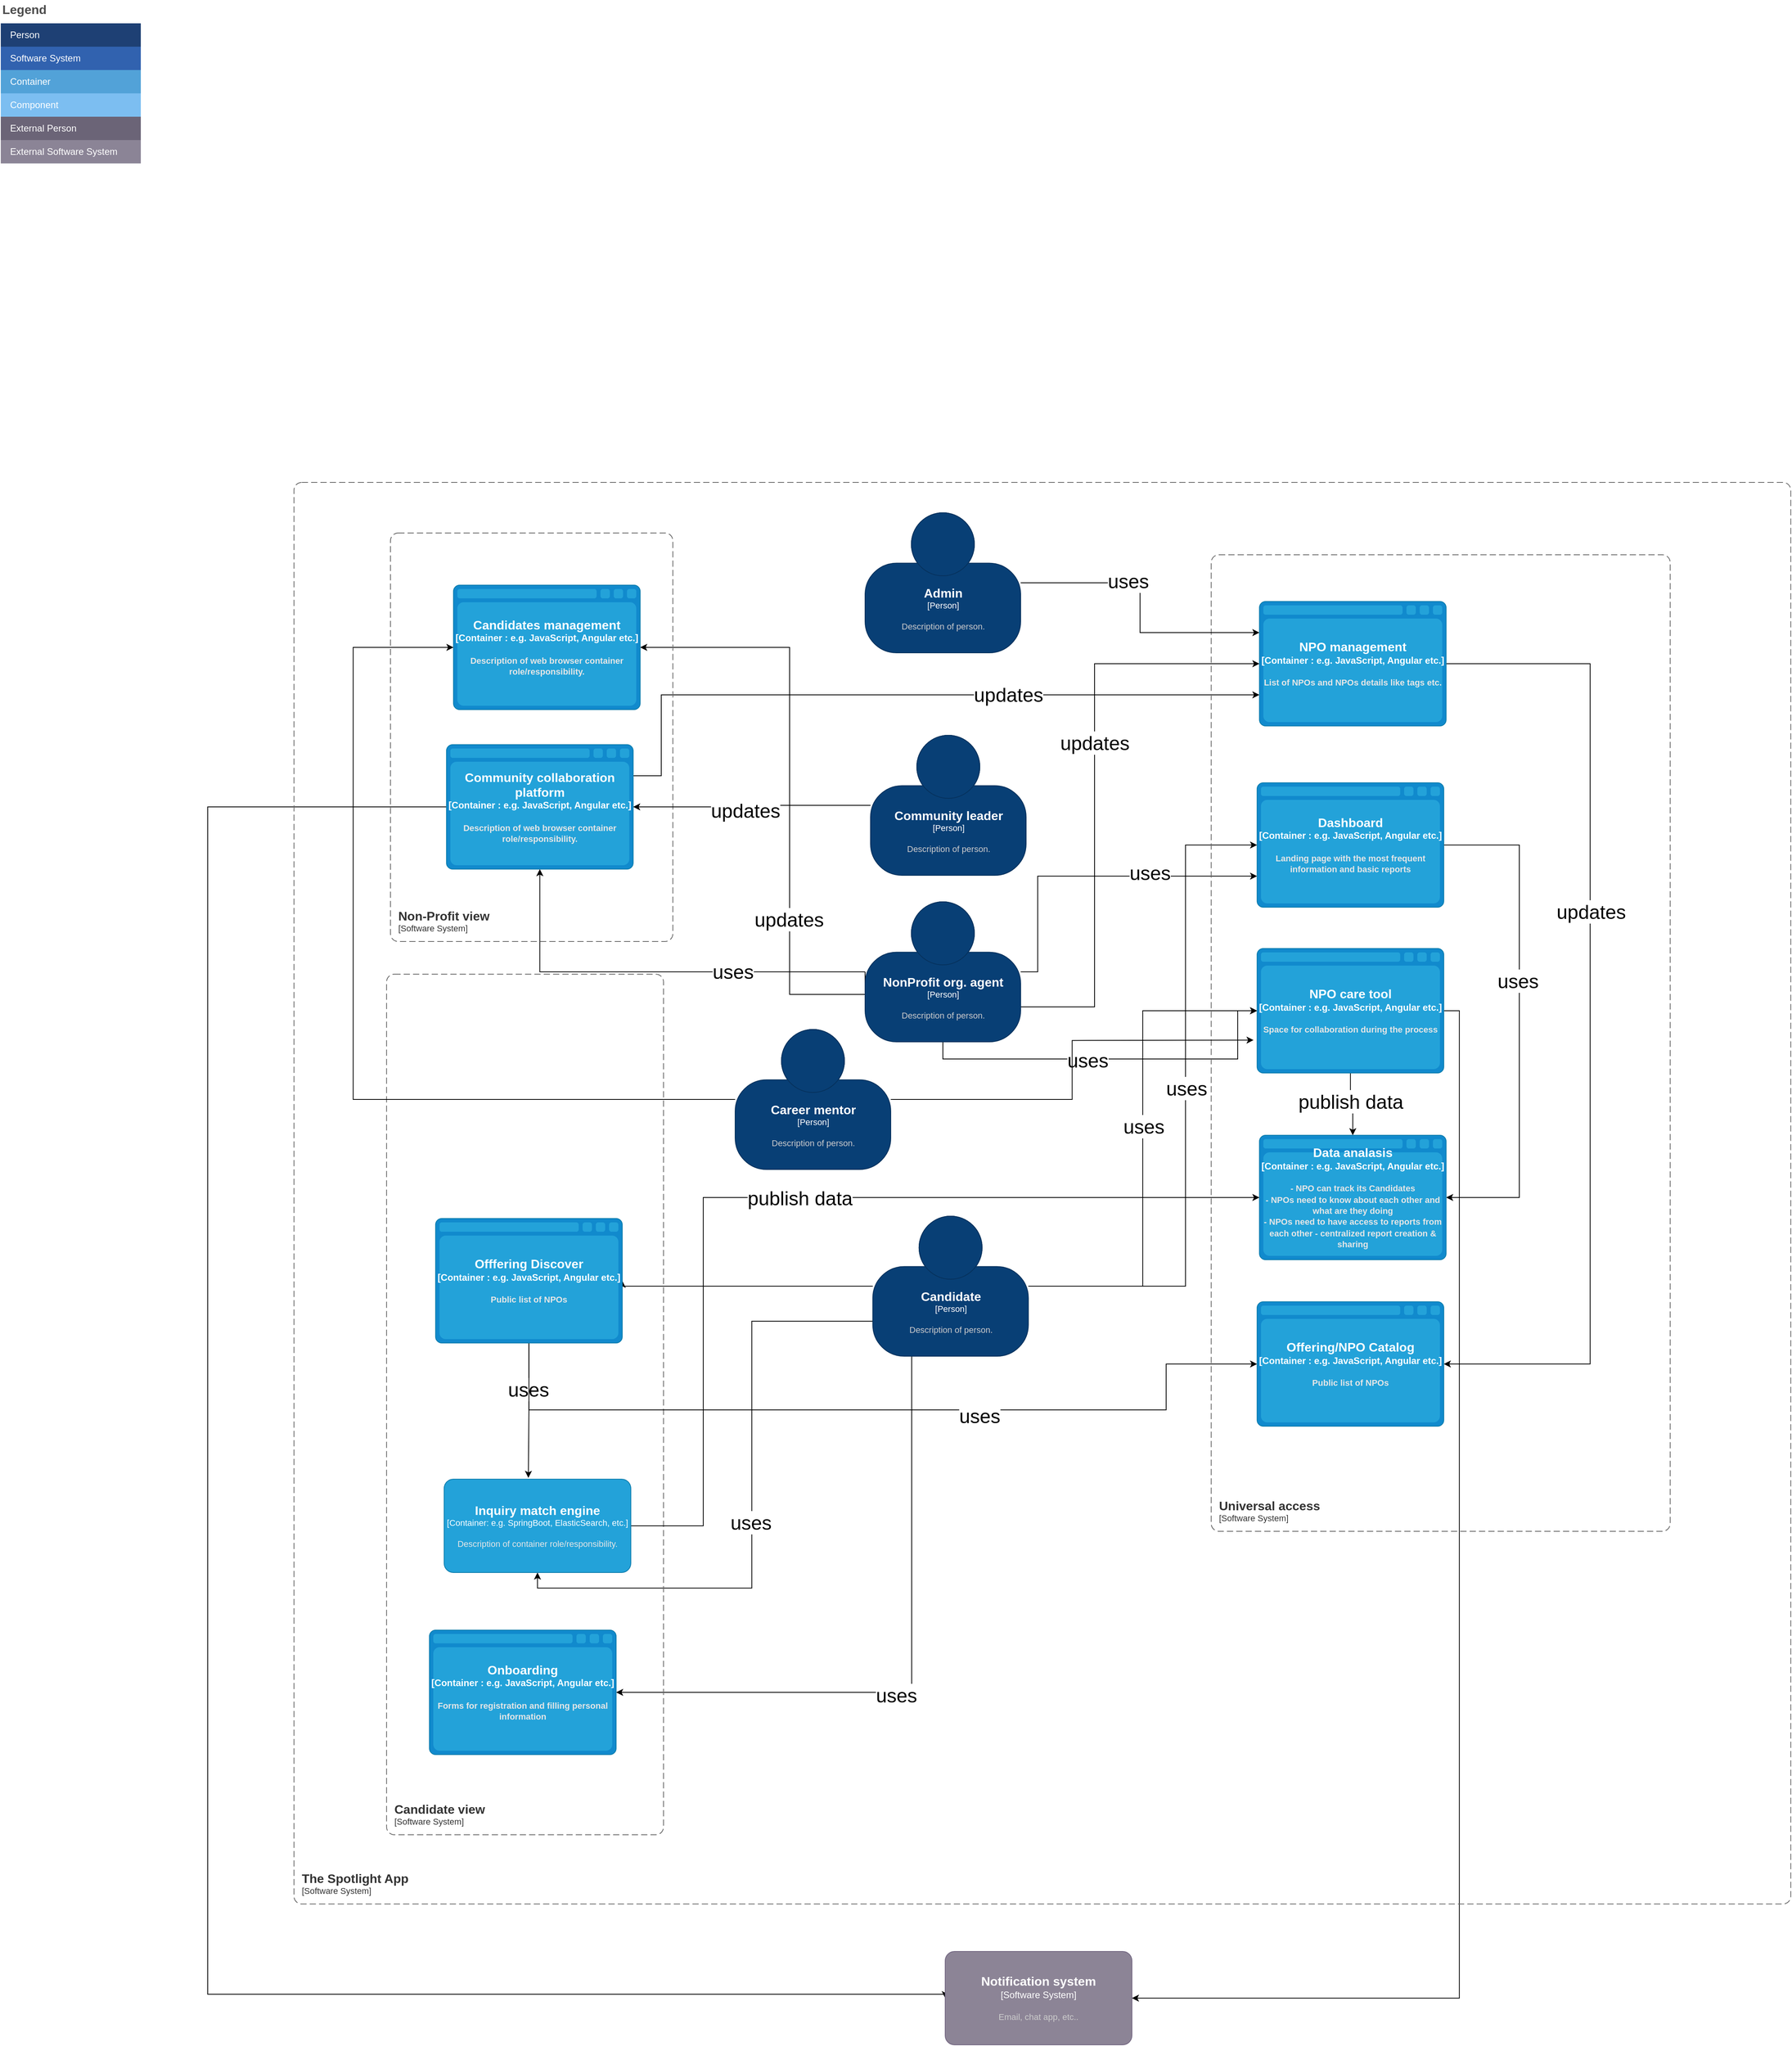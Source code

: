 <mxfile version="18.1.3" type="device"><diagram id="Wtnf4_7QaDm0o9oKbFZU" name="Page-1"><mxGraphModel dx="2498" dy="1860" grid="0" gridSize="10" guides="1" tooltips="1" connect="1" arrows="1" fold="1" page="1" pageScale="1" pageWidth="3300" pageHeight="4681" math="0" shadow="0"><root><mxCell id="0"/><mxCell id="1" parent="0"/><mxCell id="u9rtffdlJOGMwK4rgOn8-2" value="Legend" style="align=left;fontSize=16;fontStyle=1;strokeColor=none;fillColor=none;fontColor=#4D4D4D;spacingTop=-8;resizable=0;" vertex="1" parent="1"><mxGeometry x="96" y="121" width="180" height="30" as="geometry"/></mxCell><mxCell id="u9rtffdlJOGMwK4rgOn8-3" value="" style="shape=table;html=1;whiteSpace=wrap;startSize=0;container=1;collapsible=0;childLayout=tableLayout;fillColor=none;align=left;spacingLeft=10;strokeColor=none;rounded=1;arcSize=11;fontColor=#FFFFFF;resizable=0;points=[[0.25,0,0],[0.5,0,0],[0.75,0,0],[1,0.25,0],[1,0.5,0],[1,0.75,0],[0.75,1,0],[0.5,1,0],[0.25,1,0],[0,0.75,0],[0,0.5,0],[0,0.25,0]];" vertex="1" parent="1"><mxGeometry x="96" y="151" width="180" height="180" as="geometry"/></mxCell><mxCell id="u9rtffdlJOGMwK4rgOn8-4" value="Person" style="shape=partialRectangle;html=1;whiteSpace=wrap;connectable=0;fillColor=#1E4074;top=0;left=0;bottom=0;right=0;overflow=hidden;pointerEvents=1;align=left;spacingLeft=10;strokeColor=none;fontColor=#FFFFFF;" vertex="1" parent="u9rtffdlJOGMwK4rgOn8-3"><mxGeometry width="180" height="30" as="geometry"/></mxCell><mxCell id="u9rtffdlJOGMwK4rgOn8-5" value="Software System" style="shape=partialRectangle;html=1;whiteSpace=wrap;connectable=0;fillColor=#3162AF;top=0;left=0;bottom=0;right=0;overflow=hidden;pointerEvents=1;align=left;spacingLeft=10;fontColor=#FFFFFF;" vertex="1" parent="u9rtffdlJOGMwK4rgOn8-3"><mxGeometry y="30" width="180" height="30" as="geometry"/></mxCell><mxCell id="u9rtffdlJOGMwK4rgOn8-6" value="Container" style="shape=partialRectangle;html=1;whiteSpace=wrap;connectable=0;fillColor=#52A2D8;top=0;left=0;bottom=0;right=0;overflow=hidden;pointerEvents=1;align=left;spacingLeft=10;fontColor=#FFFFFF;" vertex="1" parent="u9rtffdlJOGMwK4rgOn8-3"><mxGeometry y="60" width="180" height="30" as="geometry"/></mxCell><mxCell id="u9rtffdlJOGMwK4rgOn8-7" value="Component" style="shape=partialRectangle;html=1;whiteSpace=wrap;connectable=0;fillColor=#7CBEF1;top=0;left=0;bottom=0;right=0;overflow=hidden;pointerEvents=1;align=left;spacingLeft=10;fontColor=#FFFFFF;" vertex="1" parent="u9rtffdlJOGMwK4rgOn8-3"><mxGeometry y="90" width="180" height="30" as="geometry"/></mxCell><mxCell id="u9rtffdlJOGMwK4rgOn8-8" value="External Person" style="shape=partialRectangle;html=1;whiteSpace=wrap;connectable=0;fillColor=#6B6477;top=0;left=0;bottom=0;right=0;overflow=hidden;pointerEvents=1;align=left;spacingLeft=10;fontColor=#FFFFFF;" vertex="1" parent="u9rtffdlJOGMwK4rgOn8-3"><mxGeometry y="120" width="180" height="30" as="geometry"/></mxCell><mxCell id="u9rtffdlJOGMwK4rgOn8-9" value="External Software System" style="shape=partialRectangle;html=1;whiteSpace=wrap;connectable=0;fillColor=#8B8496;top=0;left=0;bottom=0;right=0;overflow=hidden;pointerEvents=1;align=left;spacingLeft=10;fontColor=#FFFFFF;" vertex="1" parent="u9rtffdlJOGMwK4rgOn8-3"><mxGeometry y="150" width="180" height="30" as="geometry"/></mxCell><mxCell id="u9rtffdlJOGMwK4rgOn8-33" style="edgeStyle=orthogonalEdgeStyle;rounded=0;orthogonalLoop=1;jettySize=auto;html=1;exitX=0;exitY=0.5;exitDx=0;exitDy=0;exitPerimeter=0;entryX=0.5;entryY=1;entryDx=0;entryDy=0;entryPerimeter=0;" edge="1" parent="1" source="u9rtffdlJOGMwK4rgOn8-11" target="u9rtffdlJOGMwK4rgOn8-18"><mxGeometry relative="1" as="geometry"/></mxCell><mxCell id="u9rtffdlJOGMwK4rgOn8-69" value="uses" style="edgeLabel;html=1;align=center;verticalAlign=middle;resizable=0;points=[];fontSize=25;" vertex="1" connectable="0" parent="u9rtffdlJOGMwK4rgOn8-33"><mxGeometry x="-0.381" y="-1" relative="1" as="geometry"><mxPoint as="offset"/></mxGeometry></mxCell><mxCell id="u9rtffdlJOGMwK4rgOn8-34" style="edgeStyle=orthogonalEdgeStyle;rounded=0;orthogonalLoop=1;jettySize=auto;html=1;exitX=0;exitY=0.5;exitDx=0;exitDy=0;exitPerimeter=0;entryX=1;entryY=0.5;entryDx=0;entryDy=0;entryPerimeter=0;" edge="1" parent="1" source="u9rtffdlJOGMwK4rgOn8-11" target="u9rtffdlJOGMwK4rgOn8-16"><mxGeometry relative="1" as="geometry"><Array as="points"><mxPoint x="1110" y="1399"/><mxPoint x="1110" y="953"/></Array></mxGeometry></mxCell><mxCell id="u9rtffdlJOGMwK4rgOn8-68" value="updates" style="edgeLabel;html=1;align=center;verticalAlign=middle;resizable=0;points=[];fontSize=25;" vertex="1" connectable="0" parent="u9rtffdlJOGMwK4rgOn8-34"><mxGeometry x="-0.414" y="1" relative="1" as="geometry"><mxPoint y="1" as="offset"/></mxGeometry></mxCell><mxCell id="u9rtffdlJOGMwK4rgOn8-42" style="edgeStyle=orthogonalEdgeStyle;rounded=0;orthogonalLoop=1;jettySize=auto;html=1;exitX=1;exitY=0.5;exitDx=0;exitDy=0;exitPerimeter=0;entryX=0;entryY=0.75;entryDx=0;entryDy=0;entryPerimeter=0;" edge="1" parent="1" source="u9rtffdlJOGMwK4rgOn8-11" target="u9rtffdlJOGMwK4rgOn8-15"><mxGeometry relative="1" as="geometry"><Array as="points"><mxPoint x="1428.91" y="1247"/></Array></mxGeometry></mxCell><mxCell id="u9rtffdlJOGMwK4rgOn8-67" value="uses" style="edgeLabel;html=1;align=center;verticalAlign=middle;resizable=0;points=[];fontSize=25;" vertex="1" connectable="0" parent="u9rtffdlJOGMwK4rgOn8-42"><mxGeometry x="0.356" y="5" relative="1" as="geometry"><mxPoint x="-1" as="offset"/></mxGeometry></mxCell><mxCell id="u9rtffdlJOGMwK4rgOn8-74" style="edgeStyle=orthogonalEdgeStyle;rounded=0;orthogonalLoop=1;jettySize=auto;html=1;exitX=1;exitY=0.75;exitDx=0;exitDy=0;exitPerimeter=0;entryX=0;entryY=0.5;entryDx=0;entryDy=0;entryPerimeter=0;fontSize=25;" edge="1" parent="1" source="u9rtffdlJOGMwK4rgOn8-11" target="u9rtffdlJOGMwK4rgOn8-44"><mxGeometry relative="1" as="geometry"><Array as="points"><mxPoint x="1502" y="1415"/><mxPoint x="1502" y="974"/></Array></mxGeometry></mxCell><mxCell id="u9rtffdlJOGMwK4rgOn8-75" value="updates" style="edgeLabel;html=1;align=center;verticalAlign=middle;resizable=0;points=[];fontSize=25;" vertex="1" connectable="0" parent="u9rtffdlJOGMwK4rgOn8-74"><mxGeometry x="0.164" relative="1" as="geometry"><mxPoint as="offset"/></mxGeometry></mxCell><mxCell id="u9rtffdlJOGMwK4rgOn8-81" style="edgeStyle=orthogonalEdgeStyle;rounded=0;orthogonalLoop=1;jettySize=auto;html=1;entryX=0;entryY=0.5;entryDx=0;entryDy=0;entryPerimeter=0;fontSize=25;" edge="1" parent="1" source="u9rtffdlJOGMwK4rgOn8-11" target="u9rtffdlJOGMwK4rgOn8-28"><mxGeometry relative="1" as="geometry"><Array as="points"><mxPoint x="1307" y="1482"/><mxPoint x="1686" y="1482"/><mxPoint x="1686" y="1420"/></Array></mxGeometry></mxCell><mxCell id="u9rtffdlJOGMwK4rgOn8-82" value="uses" style="edgeLabel;html=1;align=center;verticalAlign=middle;resizable=0;points=[];fontSize=25;" vertex="1" connectable="0" parent="u9rtffdlJOGMwK4rgOn8-81"><mxGeometry x="-0.15" y="-1" relative="1" as="geometry"><mxPoint as="offset"/></mxGeometry></mxCell><object placeholders="1" c4Name="NonProfit org. agent" c4Type="Person" c4Description="Description of person." label="&lt;font style=&quot;font-size: 16px&quot;&gt;&lt;b&gt;%c4Name%&lt;/b&gt;&lt;/font&gt;&lt;div&gt;[%c4Type%]&lt;/div&gt;&lt;br&gt;&lt;div&gt;&lt;font style=&quot;font-size: 11px&quot;&gt;&lt;font color=&quot;#cccccc&quot;&gt;%c4Description%&lt;/font&gt;&lt;/div&gt;" id="u9rtffdlJOGMwK4rgOn8-11"><mxCell style="html=1;fontSize=11;dashed=0;whitespace=wrap;fillColor=#083F75;strokeColor=#06315C;fontColor=#ffffff;shape=mxgraph.c4.person2;align=center;metaEdit=1;points=[[0.5,0,0],[1,0.5,0],[1,0.75,0],[0.75,1,0],[0.5,1,0],[0.25,1,0],[0,0.75,0],[0,0.5,0]];resizable=0;" vertex="1" parent="1"><mxGeometry x="1207" y="1280" width="200" height="180" as="geometry"/></mxCell></object><mxCell id="u9rtffdlJOGMwK4rgOn8-79" style="edgeStyle=orthogonalEdgeStyle;rounded=0;orthogonalLoop=1;jettySize=auto;html=1;exitX=1;exitY=0.5;exitDx=0;exitDy=0;exitPerimeter=0;entryX=1;entryY=0.5;entryDx=0;entryDy=0;entryPerimeter=0;fontSize=25;" edge="1" parent="1" source="u9rtffdlJOGMwK4rgOn8-15" target="u9rtffdlJOGMwK4rgOn8-17"><mxGeometry relative="1" as="geometry"><Array as="points"><mxPoint x="2048" y="1207"/><mxPoint x="2048" y="1660"/></Array></mxGeometry></mxCell><mxCell id="u9rtffdlJOGMwK4rgOn8-80" value="uses" style="edgeLabel;html=1;align=center;verticalAlign=middle;resizable=0;points=[];fontSize=25;" vertex="1" connectable="0" parent="u9rtffdlJOGMwK4rgOn8-79"><mxGeometry x="-0.159" y="-2" relative="1" as="geometry"><mxPoint as="offset"/></mxGeometry></mxCell><object placeholders="1" c4Type="Dashboard" c4Container="Container " c4Technology="e.g. JavaScript, Angular etc." c4Description="Landing page with the most frequent information and basic reports" label="&lt;font style=&quot;font-size: 16px&quot;&gt;&lt;b&gt;%c4Type%&lt;/font&gt;&lt;div&gt;[%c4Container%:&amp;nbsp;%c4Technology%]&lt;/div&gt;&lt;br&gt;&lt;div&gt;&lt;font style=&quot;font-size: 11px&quot;&gt;&lt;font color=&quot;#E6E6E6&quot;&gt;%c4Description%&lt;/font&gt;&lt;/div&gt;" id="u9rtffdlJOGMwK4rgOn8-15"><mxCell style="shape=mxgraph.c4.webBrowserContainer;whiteSpace=wrap;html=1;boundedLbl=1;rounded=0;labelBackgroundColor=none;fillColor=#118ACD;fontSize=12;fontColor=#ffffff;align=center;strokeColor=#0E7DAD;metaEdit=1;points=[[0.5,0,0],[1,0.25,0],[1,0.5,0],[1,0.75,0],[0.5,1,0],[0,0.75,0],[0,0.5,0],[0,0.25,0]];resizable=0;" vertex="1" parent="1"><mxGeometry x="1710.91" y="1127" width="240" height="160" as="geometry"/></mxCell></object><object placeholders="1" c4Type="Candidates management" c4Container="Container " c4Technology="e.g. JavaScript, Angular etc." c4Description="Description of web browser container role/responsibility." label="&lt;font style=&quot;font-size: 16px&quot;&gt;&lt;b&gt;%c4Type%&lt;/font&gt;&lt;div&gt;[%c4Container%:&amp;nbsp;%c4Technology%]&lt;/div&gt;&lt;br&gt;&lt;div&gt;&lt;font style=&quot;font-size: 11px&quot;&gt;&lt;font color=&quot;#E6E6E6&quot;&gt;%c4Description%&lt;/font&gt;&lt;/div&gt;" id="u9rtffdlJOGMwK4rgOn8-16"><mxCell style="shape=mxgraph.c4.webBrowserContainer;whiteSpace=wrap;html=1;boundedLbl=1;rounded=0;labelBackgroundColor=none;fillColor=#118ACD;fontSize=12;fontColor=#ffffff;align=center;strokeColor=#0E7DAD;metaEdit=1;points=[[0.5,0,0],[1,0.25,0],[1,0.5,0],[1,0.75,0],[0.5,1,0],[0,0.75,0],[0,0.5,0],[0,0.25,0]];resizable=0;" vertex="1" parent="1"><mxGeometry x="677.91" y="873" width="240" height="160" as="geometry"/></mxCell></object><object placeholders="1" c4Type="Data analasis" c4Container="Container " c4Technology="e.g. JavaScript, Angular etc." c4Description="- NPO can track its Candidates&#10;- NPOs need to know about each other and what are they doing&#10;- NPOs need to have access to reports from each other - centralized report creation &amp; sharing" label="&lt;font style=&quot;font-size: 16px&quot;&gt;&lt;b&gt;%c4Type%&lt;/font&gt;&lt;div&gt;[%c4Container%:&amp;nbsp;%c4Technology%]&lt;/div&gt;&lt;br&gt;&lt;div&gt;&lt;font style=&quot;font-size: 11px&quot;&gt;&lt;font color=&quot;#E6E6E6&quot;&gt;%c4Description%&lt;/font&gt;&lt;/div&gt;" id="u9rtffdlJOGMwK4rgOn8-17"><mxCell style="shape=mxgraph.c4.webBrowserContainer;whiteSpace=wrap;html=1;boundedLbl=1;rounded=0;labelBackgroundColor=none;fillColor=#118ACD;fontSize=12;fontColor=#ffffff;align=center;strokeColor=#0E7DAD;metaEdit=1;points=[[0.5,0,0],[1,0.25,0],[1,0.5,0],[1,0.75,0],[0.5,1,0],[0,0.75,0],[0,0.5,0],[0,0.25,0]];resizable=0;" vertex="1" parent="1"><mxGeometry x="1713.91" y="1580" width="240" height="160" as="geometry"/></mxCell></object><mxCell id="u9rtffdlJOGMwK4rgOn8-49" style="edgeStyle=orthogonalEdgeStyle;rounded=0;orthogonalLoop=1;jettySize=auto;html=1;exitX=0;exitY=0.5;exitDx=0;exitDy=0;exitPerimeter=0;entryX=0;entryY=0.5;entryDx=0;entryDy=0;entryPerimeter=0;" edge="1" parent="1" source="u9rtffdlJOGMwK4rgOn8-18" target="u9rtffdlJOGMwK4rgOn8-25"><mxGeometry relative="1" as="geometry"><Array as="points"><mxPoint x="362" y="1158"/><mxPoint x="362" y="2684"/><mxPoint x="1310" y="2684"/></Array></mxGeometry></mxCell><mxCell id="u9rtffdlJOGMwK4rgOn8-55" style="edgeStyle=orthogonalEdgeStyle;rounded=0;orthogonalLoop=1;jettySize=auto;html=1;exitX=1;exitY=0.25;exitDx=0;exitDy=0;exitPerimeter=0;entryX=0;entryY=0.75;entryDx=0;entryDy=0;entryPerimeter=0;" edge="1" parent="1" source="u9rtffdlJOGMwK4rgOn8-18" target="u9rtffdlJOGMwK4rgOn8-44"><mxGeometry relative="1" as="geometry"><Array as="points"><mxPoint x="945" y="1118"/><mxPoint x="945" y="1014"/></Array></mxGeometry></mxCell><mxCell id="u9rtffdlJOGMwK4rgOn8-63" value="updates" style="edgeLabel;html=1;align=center;verticalAlign=middle;resizable=0;points=[];fontSize=25;" vertex="1" connectable="0" parent="u9rtffdlJOGMwK4rgOn8-55"><mxGeometry x="0.564" y="7" relative="1" as="geometry"><mxPoint x="-125" y="6" as="offset"/></mxGeometry></mxCell><object placeholders="1" c4Type="Community collaboration platform" c4Container="Container " c4Technology="e.g. JavaScript, Angular etc." c4Description="Description of web browser container role/responsibility." label="&lt;font style=&quot;font-size: 16px&quot;&gt;&lt;b&gt;%c4Type%&lt;/font&gt;&lt;div&gt;[%c4Container%:&amp;nbsp;%c4Technology%]&lt;/div&gt;&lt;br&gt;&lt;div&gt;&lt;font style=&quot;font-size: 11px&quot;&gt;&lt;font color=&quot;#E6E6E6&quot;&gt;%c4Description%&lt;/font&gt;&lt;/div&gt;" id="u9rtffdlJOGMwK4rgOn8-18"><mxCell style="shape=mxgraph.c4.webBrowserContainer;whiteSpace=wrap;html=1;boundedLbl=1;rounded=0;labelBackgroundColor=none;fillColor=#118ACD;fontSize=12;fontColor=#ffffff;align=center;strokeColor=#0E7DAD;metaEdit=1;points=[[0.5,0,0],[1,0.25,0],[1,0.5,0],[1,0.75,0],[0.5,1,0],[0,0.75,0],[0,0.5,0],[0,0.25,0]];resizable=0;" vertex="1" parent="1"><mxGeometry x="668.91" y="1078" width="240" height="160" as="geometry"/></mxCell></object><mxCell id="u9rtffdlJOGMwK4rgOn8-38" style="edgeStyle=orthogonalEdgeStyle;rounded=0;orthogonalLoop=1;jettySize=auto;html=1;exitX=0;exitY=0.5;exitDx=0;exitDy=0;exitPerimeter=0;entryX=1;entryY=0.5;entryDx=0;entryDy=0;entryPerimeter=0;" edge="1" parent="1" source="u9rtffdlJOGMwK4rgOn8-19" target="u9rtffdlJOGMwK4rgOn8-26"><mxGeometry relative="1" as="geometry"><Array as="points"><mxPoint x="895" y="1774"/></Array></mxGeometry></mxCell><mxCell id="u9rtffdlJOGMwK4rgOn8-40" style="edgeStyle=orthogonalEdgeStyle;rounded=0;orthogonalLoop=1;jettySize=auto;html=1;exitX=0;exitY=0.75;exitDx=0;exitDy=0;exitPerimeter=0;entryX=0.5;entryY=1;entryDx=0;entryDy=0;entryPerimeter=0;" edge="1" parent="1" source="u9rtffdlJOGMwK4rgOn8-19" target="u9rtffdlJOGMwK4rgOn8-27"><mxGeometry relative="1" as="geometry"/></mxCell><mxCell id="u9rtffdlJOGMwK4rgOn8-61" value="uses" style="edgeLabel;html=1;align=center;verticalAlign=middle;resizable=0;points=[];fontSize=25;" vertex="1" connectable="0" parent="u9rtffdlJOGMwK4rgOn8-40"><mxGeometry x="0.041" y="-2" relative="1" as="geometry"><mxPoint as="offset"/></mxGeometry></mxCell><mxCell id="u9rtffdlJOGMwK4rgOn8-41" style="edgeStyle=orthogonalEdgeStyle;rounded=0;orthogonalLoop=1;jettySize=auto;html=1;exitX=1;exitY=0.5;exitDx=0;exitDy=0;exitPerimeter=0;entryX=0;entryY=0.5;entryDx=0;entryDy=0;entryPerimeter=0;" edge="1" parent="1" source="u9rtffdlJOGMwK4rgOn8-19" target="u9rtffdlJOGMwK4rgOn8-15"><mxGeometry relative="1" as="geometry"><Array as="points"><mxPoint x="1618.91" y="1774"/><mxPoint x="1618.91" y="1207"/></Array></mxGeometry></mxCell><mxCell id="u9rtffdlJOGMwK4rgOn8-66" value="uses" style="edgeLabel;html=1;align=center;verticalAlign=middle;resizable=0;points=[];fontSize=25;" vertex="1" connectable="0" parent="u9rtffdlJOGMwK4rgOn8-41"><mxGeometry x="0.063" y="-1" relative="1" as="geometry"><mxPoint as="offset"/></mxGeometry></mxCell><mxCell id="u9rtffdlJOGMwK4rgOn8-52" style="edgeStyle=orthogonalEdgeStyle;rounded=0;orthogonalLoop=1;jettySize=auto;html=1;exitX=0.25;exitY=1;exitDx=0;exitDy=0;exitPerimeter=0;entryX=1;entryY=0.5;entryDx=0;entryDy=0;entryPerimeter=0;" edge="1" parent="1" source="u9rtffdlJOGMwK4rgOn8-19" target="u9rtffdlJOGMwK4rgOn8-51"><mxGeometry relative="1" as="geometry"/></mxCell><mxCell id="u9rtffdlJOGMwK4rgOn8-60" value="uses" style="edgeLabel;html=1;align=center;verticalAlign=middle;resizable=0;points=[];fontSize=25;" vertex="1" connectable="0" parent="u9rtffdlJOGMwK4rgOn8-52"><mxGeometry x="0.116" y="3" relative="1" as="geometry"><mxPoint x="1" as="offset"/></mxGeometry></mxCell><mxCell id="u9rtffdlJOGMwK4rgOn8-88" style="edgeStyle=orthogonalEdgeStyle;rounded=0;orthogonalLoop=1;jettySize=auto;html=1;entryX=0;entryY=0.5;entryDx=0;entryDy=0;entryPerimeter=0;fontSize=25;" edge="1" parent="1" source="u9rtffdlJOGMwK4rgOn8-19" target="u9rtffdlJOGMwK4rgOn8-28"><mxGeometry relative="1" as="geometry"/></mxCell><mxCell id="u9rtffdlJOGMwK4rgOn8-89" value="uses" style="edgeLabel;html=1;align=center;verticalAlign=middle;resizable=0;points=[];fontSize=25;" vertex="1" connectable="0" parent="u9rtffdlJOGMwK4rgOn8-88"><mxGeometry x="0.188" y="-1" relative="1" as="geometry"><mxPoint y="32" as="offset"/></mxGeometry></mxCell><object placeholders="1" c4Name="Candidate" c4Type="Person" c4Description="Description of person." label="&lt;font style=&quot;font-size: 16px&quot;&gt;&lt;b&gt;%c4Name%&lt;/b&gt;&lt;/font&gt;&lt;div&gt;[%c4Type%]&lt;/div&gt;&lt;br&gt;&lt;div&gt;&lt;font style=&quot;font-size: 11px&quot;&gt;&lt;font color=&quot;#cccccc&quot;&gt;%c4Description%&lt;/font&gt;&lt;/div&gt;" id="u9rtffdlJOGMwK4rgOn8-19"><mxCell style="html=1;fontSize=11;dashed=0;whitespace=wrap;fillColor=#083F75;strokeColor=#06315C;fontColor=#ffffff;shape=mxgraph.c4.person2;align=center;metaEdit=1;points=[[0.5,0,0],[1,0.5,0],[1,0.75,0],[0.75,1,0],[0.5,1,0],[0.25,1,0],[0,0.75,0],[0,0.5,0]];resizable=0;" vertex="1" parent="1"><mxGeometry x="1216.91" y="1684" width="200" height="180" as="geometry"/></mxCell></object><object placeholders="1" c4Name="Non-Profit view" c4Type="SystemScopeBoundary" c4Application="Software System" label="&lt;font style=&quot;font-size: 16px&quot;&gt;&lt;b&gt;&lt;div style=&quot;text-align: left&quot;&gt;%c4Name%&lt;/div&gt;&lt;/b&gt;&lt;/font&gt;&lt;div style=&quot;text-align: left&quot;&gt;[%c4Application%]&lt;/div&gt;" id="u9rtffdlJOGMwK4rgOn8-20"><mxCell style="rounded=1;fontSize=11;whiteSpace=wrap;html=1;dashed=1;arcSize=20;fillColor=none;strokeColor=#666666;fontColor=#333333;labelBackgroundColor=none;align=left;verticalAlign=bottom;labelBorderColor=none;spacingTop=0;spacing=10;dashPattern=8 4;metaEdit=1;rotatable=0;perimeter=rectanglePerimeter;noLabel=0;labelPadding=0;allowArrows=0;connectable=0;expand=0;recursiveResize=0;editable=1;pointerEvents=0;absoluteArcSize=1;points=[[0.25,0,0],[0.5,0,0],[0.75,0,0],[1,0.25,0],[1,0.5,0],[1,0.75,0],[0.75,1,0],[0.5,1,0],[0.25,1,0],[0,0.75,0],[0,0.5,0],[0,0.25,0]];" vertex="1" parent="1"><mxGeometry x="596.91" y="806" width="363" height="525" as="geometry"/></mxCell></object><object placeholders="1" c4Name="Candidate view" c4Type="SystemScopeBoundary" c4Application="Software System" label="&lt;font style=&quot;font-size: 16px&quot;&gt;&lt;b&gt;&lt;div style=&quot;text-align: left&quot;&gt;%c4Name%&lt;/div&gt;&lt;/b&gt;&lt;/font&gt;&lt;div style=&quot;text-align: left&quot;&gt;[%c4Application%]&lt;/div&gt;" id="u9rtffdlJOGMwK4rgOn8-21"><mxCell style="rounded=1;fontSize=11;whiteSpace=wrap;html=1;dashed=1;arcSize=20;fillColor=none;strokeColor=#666666;fontColor=#333333;labelBackgroundColor=none;align=left;verticalAlign=bottom;labelBorderColor=none;spacingTop=0;spacing=10;dashPattern=8 4;metaEdit=1;rotatable=0;perimeter=rectanglePerimeter;noLabel=0;labelPadding=0;allowArrows=0;connectable=0;expand=0;recursiveResize=0;editable=1;pointerEvents=0;absoluteArcSize=1;points=[[0.25,0,0],[0.5,0,0],[0.75,0,0],[1,0.25,0],[1,0.5,0],[1,0.75,0],[0.75,1,0],[0.5,1,0],[0.25,1,0],[0,0.75,0],[0,0.5,0],[0,0.25,0]];" vertex="1" parent="1"><mxGeometry x="591.91" y="1373" width="356" height="1106" as="geometry"/></mxCell></object><object placeholders="1" c4Name="Universal access" c4Type="SystemScopeBoundary" c4Application="Software System" label="&lt;font style=&quot;font-size: 16px&quot;&gt;&lt;b&gt;&lt;div style=&quot;text-align: left&quot;&gt;%c4Name%&lt;/div&gt;&lt;/b&gt;&lt;/font&gt;&lt;div style=&quot;text-align: left&quot;&gt;[%c4Application%]&lt;/div&gt;" id="u9rtffdlJOGMwK4rgOn8-22"><mxCell style="rounded=1;fontSize=11;whiteSpace=wrap;html=1;dashed=1;arcSize=20;fillColor=none;strokeColor=#666666;fontColor=#333333;labelBackgroundColor=none;align=left;verticalAlign=bottom;labelBorderColor=none;spacingTop=0;spacing=10;dashPattern=8 4;metaEdit=1;rotatable=0;perimeter=rectanglePerimeter;noLabel=0;labelPadding=0;allowArrows=0;connectable=0;expand=0;recursiveResize=0;editable=1;pointerEvents=0;absoluteArcSize=1;points=[[0.25,0,0],[0.5,0,0],[0.75,0,0],[1,0.25,0],[1,0.5,0],[1,0.75,0],[0.75,1,0],[0.5,1,0],[0.25,1,0],[0,0.75,0],[0,0.5,0],[0,0.25,0]];" vertex="1" parent="1"><mxGeometry x="1651.91" y="834" width="590" height="1255" as="geometry"/></mxCell></object><mxCell id="u9rtffdlJOGMwK4rgOn8-45" style="edgeStyle=orthogonalEdgeStyle;rounded=0;orthogonalLoop=1;jettySize=auto;html=1;exitX=1;exitY=0.5;exitDx=0;exitDy=0;exitPerimeter=0;entryX=0;entryY=0.25;entryDx=0;entryDy=0;entryPerimeter=0;" edge="1" parent="1" source="u9rtffdlJOGMwK4rgOn8-23" target="u9rtffdlJOGMwK4rgOn8-44"><mxGeometry relative="1" as="geometry"/></mxCell><mxCell id="u9rtffdlJOGMwK4rgOn8-62" value="uses" style="edgeLabel;html=1;align=center;verticalAlign=middle;resizable=0;points=[];fontSize=25;" vertex="1" connectable="0" parent="u9rtffdlJOGMwK4rgOn8-45"><mxGeometry x="-0.256" y="3" relative="1" as="geometry"><mxPoint as="offset"/></mxGeometry></mxCell><object placeholders="1" c4Name="Admin" c4Type="Person" c4Description="Description of person." label="&lt;font style=&quot;font-size: 16px&quot;&gt;&lt;b&gt;%c4Name%&lt;/b&gt;&lt;/font&gt;&lt;div&gt;[%c4Type%]&lt;/div&gt;&lt;br&gt;&lt;div&gt;&lt;font style=&quot;font-size: 11px&quot;&gt;&lt;font color=&quot;#cccccc&quot;&gt;%c4Description%&lt;/font&gt;&lt;/div&gt;" id="u9rtffdlJOGMwK4rgOn8-23"><mxCell style="html=1;fontSize=11;dashed=0;whitespace=wrap;fillColor=#083F75;strokeColor=#06315C;fontColor=#ffffff;shape=mxgraph.c4.person2;align=center;metaEdit=1;points=[[0.5,0,0],[1,0.5,0],[1,0.75,0],[0.75,1,0],[0.5,1,0],[0.25,1,0],[0,0.75,0],[0,0.5,0]];resizable=0;" vertex="1" parent="1"><mxGeometry x="1207" y="780" width="200" height="180" as="geometry"/></mxCell></object><object placeholders="1" c4Name="Notification system" c4Type="Software System" c4Description="Email, chat app, etc.." label="&lt;font style=&quot;font-size: 16px&quot;&gt;&lt;b&gt;%c4Name%&lt;/b&gt;&lt;/font&gt;&lt;div&gt;[%c4Type%]&lt;/div&gt;&lt;br&gt;&lt;div&gt;&lt;font style=&quot;font-size: 11px&quot;&gt;&lt;font color=&quot;#cccccc&quot;&gt;%c4Description%&lt;/font&gt;&lt;/div&gt;" id="u9rtffdlJOGMwK4rgOn8-25"><mxCell style="rounded=1;whiteSpace=wrap;html=1;labelBackgroundColor=none;fillColor=#8C8496;fontColor=#ffffff;align=center;arcSize=10;strokeColor=#736782;metaEdit=1;resizable=0;points=[[0.25,0,0],[0.5,0,0],[0.75,0,0],[1,0.25,0],[1,0.5,0],[1,0.75,0],[0.75,1,0],[0.5,1,0],[0.25,1,0],[0,0.75,0],[0,0.5,0],[0,0.25,0]];" vertex="1" parent="1"><mxGeometry x="1310" y="2629" width="240" height="120" as="geometry"/></mxCell></object><mxCell id="u9rtffdlJOGMwK4rgOn8-50" style="edgeStyle=orthogonalEdgeStyle;rounded=0;orthogonalLoop=1;jettySize=auto;html=1;entryX=0.451;entryY=-0.014;entryDx=0;entryDy=0;entryPerimeter=0;" edge="1" parent="1" source="u9rtffdlJOGMwK4rgOn8-26" target="u9rtffdlJOGMwK4rgOn8-27"><mxGeometry relative="1" as="geometry"/></mxCell><mxCell id="u9rtffdlJOGMwK4rgOn8-58" value="uses" style="edgeLabel;html=1;align=center;verticalAlign=middle;resizable=0;points=[];fontSize=25;" vertex="1" connectable="0" parent="u9rtffdlJOGMwK4rgOn8-50"><mxGeometry x="-0.336" y="-1" relative="1" as="geometry"><mxPoint y="1" as="offset"/></mxGeometry></mxCell><mxCell id="u9rtffdlJOGMwK4rgOn8-71" style="edgeStyle=orthogonalEdgeStyle;rounded=0;orthogonalLoop=1;jettySize=auto;html=1;fontSize=25;entryX=0;entryY=0.5;entryDx=0;entryDy=0;entryPerimeter=0;" edge="1" parent="1" source="u9rtffdlJOGMwK4rgOn8-26" target="u9rtffdlJOGMwK4rgOn8-70"><mxGeometry relative="1" as="geometry"><mxPoint x="774.91" y="1620.182" as="targetPoint"/><Array as="points"><mxPoint x="775" y="1933"/><mxPoint x="1594" y="1933"/><mxPoint x="1594" y="1874"/></Array></mxGeometry></mxCell><mxCell id="u9rtffdlJOGMwK4rgOn8-72" value="uses" style="edgeLabel;html=1;align=center;verticalAlign=middle;resizable=0;points=[];fontSize=25;" vertex="1" connectable="0" parent="u9rtffdlJOGMwK4rgOn8-71"><mxGeometry x="0.184" y="-5" relative="1" as="geometry"><mxPoint x="25" y="2" as="offset"/></mxGeometry></mxCell><object placeholders="1" c4Type="Offfering Discover" c4Container="Container " c4Technology="e.g. JavaScript, Angular etc." c4Description="Public list of NPOs" label="&lt;font style=&quot;font-size: 16px&quot;&gt;&lt;b&gt;%c4Type%&lt;/font&gt;&lt;div&gt;[%c4Container%:&amp;nbsp;%c4Technology%]&lt;/div&gt;&lt;br&gt;&lt;div&gt;&lt;font style=&quot;font-size: 11px&quot;&gt;&lt;font color=&quot;#E6E6E6&quot;&gt;%c4Description%&lt;/font&gt;&lt;/div&gt;" id="u9rtffdlJOGMwK4rgOn8-26"><mxCell style="shape=mxgraph.c4.webBrowserContainer;whiteSpace=wrap;html=1;boundedLbl=1;rounded=0;labelBackgroundColor=none;fillColor=#118ACD;fontSize=12;fontColor=#ffffff;align=center;strokeColor=#0E7DAD;metaEdit=1;points=[[0.5,0,0],[1,0.25,0],[1,0.5,0],[1,0.75,0],[0.5,1,0],[0,0.75,0],[0,0.5,0],[0,0.25,0]];resizable=0;" vertex="1" parent="1"><mxGeometry x="654.91" y="1687" width="240" height="160" as="geometry"/></mxCell></object><mxCell id="u9rtffdlJOGMwK4rgOn8-57" style="edgeStyle=orthogonalEdgeStyle;rounded=0;orthogonalLoop=1;jettySize=auto;html=1;" edge="1" parent="1" source="u9rtffdlJOGMwK4rgOn8-27" target="u9rtffdlJOGMwK4rgOn8-17"><mxGeometry relative="1" as="geometry"><Array as="points"><mxPoint x="999" y="2082"/><mxPoint x="999" y="1660"/></Array></mxGeometry></mxCell><mxCell id="u9rtffdlJOGMwK4rgOn8-59" value="publish data" style="edgeLabel;html=1;align=center;verticalAlign=middle;resizable=0;points=[];fontSize=25;" vertex="1" connectable="0" parent="u9rtffdlJOGMwK4rgOn8-57"><mxGeometry x="-0.174" y="-2" relative="1" as="geometry"><mxPoint x="122" y="-7" as="offset"/></mxGeometry></mxCell><object placeholders="1" c4Name="Inquiry match engine" c4Type="Container" c4Technology="e.g. SpringBoot, ElasticSearch, etc." c4Description="Description of container role/responsibility." label="&lt;font style=&quot;font-size: 16px&quot;&gt;&lt;b&gt;%c4Name%&lt;/b&gt;&lt;/font&gt;&lt;div&gt;[%c4Type%: %c4Technology%]&lt;/div&gt;&lt;br&gt;&lt;div&gt;&lt;font style=&quot;font-size: 11px&quot;&gt;&lt;font color=&quot;#E6E6E6&quot;&gt;%c4Description%&lt;/font&gt;&lt;/div&gt;" id="u9rtffdlJOGMwK4rgOn8-27"><mxCell style="rounded=1;whiteSpace=wrap;html=1;fontSize=11;labelBackgroundColor=none;fillColor=#23A2D9;fontColor=#ffffff;align=center;arcSize=10;strokeColor=#0E7DAD;metaEdit=1;resizable=0;points=[[0.25,0,0],[0.5,0,0],[0.75,0,0],[1,0.25,0],[1,0.5,0],[1,0.75,0],[0.75,1,0],[0.5,1,0],[0.25,1,0],[0,0.75,0],[0,0.5,0],[0,0.25,0]];" vertex="1" parent="1"><mxGeometry x="665.91" y="2022" width="240" height="120" as="geometry"/></mxCell></object><mxCell id="u9rtffdlJOGMwK4rgOn8-37" style="edgeStyle=orthogonalEdgeStyle;rounded=0;orthogonalLoop=1;jettySize=auto;html=1;exitX=1;exitY=0.5;exitDx=0;exitDy=0;exitPerimeter=0;entryX=1;entryY=0.5;entryDx=0;entryDy=0;entryPerimeter=0;" edge="1" parent="1" source="u9rtffdlJOGMwK4rgOn8-28" target="u9rtffdlJOGMwK4rgOn8-25"><mxGeometry relative="1" as="geometry"/></mxCell><mxCell id="u9rtffdlJOGMwK4rgOn8-86" style="edgeStyle=orthogonalEdgeStyle;rounded=0;orthogonalLoop=1;jettySize=auto;html=1;entryX=0.5;entryY=0;entryDx=0;entryDy=0;entryPerimeter=0;fontSize=25;" edge="1" parent="1" source="u9rtffdlJOGMwK4rgOn8-28" target="u9rtffdlJOGMwK4rgOn8-17"><mxGeometry relative="1" as="geometry"/></mxCell><mxCell id="u9rtffdlJOGMwK4rgOn8-87" value="publish data" style="edgeLabel;html=1;align=center;verticalAlign=middle;resizable=0;points=[];fontSize=25;" vertex="1" connectable="0" parent="u9rtffdlJOGMwK4rgOn8-86"><mxGeometry x="-0.167" relative="1" as="geometry"><mxPoint y="1" as="offset"/></mxGeometry></mxCell><object placeholders="1" c4Type="NPO care tool" c4Container="Container " c4Technology="e.g. JavaScript, Angular etc." c4Description="Space for collaboration during the process" label="&lt;font style=&quot;font-size: 16px&quot;&gt;&lt;b&gt;%c4Type%&lt;/font&gt;&lt;div&gt;[%c4Container%:&amp;nbsp;%c4Technology%]&lt;/div&gt;&lt;br&gt;&lt;div&gt;&lt;font style=&quot;font-size: 11px&quot;&gt;&lt;font color=&quot;#E6E6E6&quot;&gt;%c4Description%&lt;/font&gt;&lt;/div&gt;" id="u9rtffdlJOGMwK4rgOn8-28"><mxCell style="shape=mxgraph.c4.webBrowserContainer;whiteSpace=wrap;html=1;boundedLbl=1;rounded=0;labelBackgroundColor=none;fillColor=#118ACD;fontSize=12;fontColor=#ffffff;align=center;strokeColor=#0E7DAD;metaEdit=1;points=[[0.5,0,0],[1,0.25,0],[1,0.5,0],[1,0.75,0],[0.5,1,0],[0,0.75,0],[0,0.5,0],[0,0.25,0]];resizable=0;" vertex="1" parent="1"><mxGeometry x="1710.91" y="1340" width="240" height="160" as="geometry"/></mxCell></object><object placeholders="1" c4Name="The Spotlight App" c4Type="SystemScopeBoundary" c4Application="Software System" label="&lt;font style=&quot;font-size: 16px&quot;&gt;&lt;b&gt;&lt;div style=&quot;text-align: left&quot;&gt;%c4Name%&lt;/div&gt;&lt;/b&gt;&lt;/font&gt;&lt;div style=&quot;text-align: left&quot;&gt;[%c4Application%]&lt;/div&gt;" id="u9rtffdlJOGMwK4rgOn8-29"><mxCell style="rounded=1;fontSize=11;whiteSpace=wrap;html=1;dashed=1;arcSize=20;fillColor=none;strokeColor=#666666;fontColor=#333333;labelBackgroundColor=none;align=left;verticalAlign=bottom;labelBorderColor=none;spacingTop=0;spacing=10;dashPattern=8 4;metaEdit=1;rotatable=0;perimeter=rectanglePerimeter;noLabel=0;labelPadding=0;allowArrows=0;connectable=0;expand=0;recursiveResize=0;editable=1;pointerEvents=0;absoluteArcSize=1;points=[[0.25,0,0],[0.5,0,0],[0.75,0,0],[1,0.25,0],[1,0.5,0],[1,0.75,0],[0.75,1,0],[0.5,1,0],[0.25,1,0],[0,0.75,0],[0,0.5,0],[0,0.25,0]];" vertex="1" parent="1"><mxGeometry x="472.91" y="741" width="1924" height="1827" as="geometry"/></mxCell></object><mxCell id="u9rtffdlJOGMwK4rgOn8-77" style="edgeStyle=orthogonalEdgeStyle;rounded=0;orthogonalLoop=1;jettySize=auto;html=1;exitX=1;exitY=0.5;exitDx=0;exitDy=0;exitPerimeter=0;entryX=1;entryY=0.5;entryDx=0;entryDy=0;entryPerimeter=0;fontSize=25;" edge="1" parent="1" source="u9rtffdlJOGMwK4rgOn8-44" target="u9rtffdlJOGMwK4rgOn8-70"><mxGeometry relative="1" as="geometry"><Array as="points"><mxPoint x="2139" y="974"/><mxPoint x="2139" y="1874"/></Array></mxGeometry></mxCell><mxCell id="u9rtffdlJOGMwK4rgOn8-78" value="updates" style="edgeLabel;html=1;align=center;verticalAlign=middle;resizable=0;points=[];fontSize=25;" vertex="1" connectable="0" parent="u9rtffdlJOGMwK4rgOn8-77"><mxGeometry x="-0.21" y="1" relative="1" as="geometry"><mxPoint as="offset"/></mxGeometry></mxCell><object placeholders="1" c4Type="NPO management" c4Container="Container " c4Technology="e.g. JavaScript, Angular etc." c4Description="List of NPOs and NPOs details like tags etc." label="&lt;font style=&quot;font-size: 16px&quot;&gt;&lt;b&gt;%c4Type%&lt;/font&gt;&lt;div&gt;[%c4Container%:&amp;nbsp;%c4Technology%]&lt;/div&gt;&lt;br&gt;&lt;div&gt;&lt;font style=&quot;font-size: 11px&quot;&gt;&lt;font color=&quot;#E6E6E6&quot;&gt;%c4Description%&lt;/font&gt;&lt;/div&gt;" id="u9rtffdlJOGMwK4rgOn8-44"><mxCell style="shape=mxgraph.c4.webBrowserContainer;whiteSpace=wrap;html=1;boundedLbl=1;rounded=0;labelBackgroundColor=none;fillColor=#118ACD;fontSize=12;fontColor=#ffffff;align=center;strokeColor=#0E7DAD;metaEdit=1;points=[[0.5,0,0],[1,0.25,0],[1,0.5,0],[1,0.75,0],[0.5,1,0],[0,0.75,0],[0,0.5,0],[0,0.25,0]];resizable=0;" vertex="1" parent="1"><mxGeometry x="1713.91" y="894" width="240" height="160" as="geometry"/></mxCell></object><object placeholders="1" c4Type="Onboarding" c4Container="Container " c4Technology="e.g. JavaScript, Angular etc." c4Description="Forms for registration and filling personal information" label="&lt;font style=&quot;font-size: 16px&quot;&gt;&lt;b&gt;%c4Type%&lt;/font&gt;&lt;div&gt;[%c4Container%:&amp;nbsp;%c4Technology%]&lt;/div&gt;&lt;br&gt;&lt;div&gt;&lt;font style=&quot;font-size: 11px&quot;&gt;&lt;font color=&quot;#E6E6E6&quot;&gt;%c4Description%&lt;/font&gt;&lt;/div&gt;" id="u9rtffdlJOGMwK4rgOn8-51"><mxCell style="shape=mxgraph.c4.webBrowserContainer;whiteSpace=wrap;html=1;boundedLbl=1;rounded=0;labelBackgroundColor=none;fillColor=#118ACD;fontSize=12;fontColor=#ffffff;align=center;strokeColor=#0E7DAD;metaEdit=1;points=[[0.5,0,0],[1,0.25,0],[1,0.5,0],[1,0.75,0],[0.5,1,0],[0,0.75,0],[0,0.5,0],[0,0.25,0]];resizable=0;" vertex="1" parent="1"><mxGeometry x="647" y="2216" width="240" height="160" as="geometry"/></mxCell></object><mxCell id="u9rtffdlJOGMwK4rgOn8-54" style="edgeStyle=orthogonalEdgeStyle;rounded=0;orthogonalLoop=1;jettySize=auto;html=1;entryX=1;entryY=0.5;entryDx=0;entryDy=0;entryPerimeter=0;" edge="1" parent="1" source="u9rtffdlJOGMwK4rgOn8-53" target="u9rtffdlJOGMwK4rgOn8-18"><mxGeometry relative="1" as="geometry"/></mxCell><mxCell id="u9rtffdlJOGMwK4rgOn8-76" value="updates" style="edgeLabel;html=1;align=center;verticalAlign=middle;resizable=0;points=[];fontSize=25;" vertex="1" connectable="0" parent="u9rtffdlJOGMwK4rgOn8-54"><mxGeometry x="0.065" y="4" relative="1" as="geometry"><mxPoint as="offset"/></mxGeometry></mxCell><object placeholders="1" c4Name="Community leader" c4Type="Person" c4Description="Description of person." label="&lt;font style=&quot;font-size: 16px&quot;&gt;&lt;b&gt;%c4Name%&lt;/b&gt;&lt;/font&gt;&lt;div&gt;[%c4Type%]&lt;/div&gt;&lt;br&gt;&lt;div&gt;&lt;font style=&quot;font-size: 11px&quot;&gt;&lt;font color=&quot;#cccccc&quot;&gt;%c4Description%&lt;/font&gt;&lt;/div&gt;" id="u9rtffdlJOGMwK4rgOn8-53"><mxCell style="html=1;fontSize=11;dashed=0;whitespace=wrap;fillColor=#083F75;strokeColor=#06315C;fontColor=#ffffff;shape=mxgraph.c4.person2;align=center;metaEdit=1;points=[[0.5,0,0],[1,0.5,0],[1,0.75,0],[0.75,1,0],[0.5,1,0],[0.25,1,0],[0,0.75,0],[0,0.5,0]];resizable=0;" vertex="1" parent="1"><mxGeometry x="1214" y="1066" width="200" height="180" as="geometry"/></mxCell></object><object placeholders="1" c4Type="Offering/NPO Catalog" c4Container="Container " c4Technology="e.g. JavaScript, Angular etc." c4Description="Public list of NPOs" label="&lt;font style=&quot;font-size: 16px&quot;&gt;&lt;b&gt;%c4Type%&lt;/font&gt;&lt;div&gt;[%c4Container%:&amp;nbsp;%c4Technology%]&lt;/div&gt;&lt;br&gt;&lt;div&gt;&lt;font style=&quot;font-size: 11px&quot;&gt;&lt;font color=&quot;#E6E6E6&quot;&gt;%c4Description%&lt;/font&gt;&lt;/div&gt;" id="u9rtffdlJOGMwK4rgOn8-70"><mxCell style="shape=mxgraph.c4.webBrowserContainer;whiteSpace=wrap;html=1;boundedLbl=1;rounded=0;labelBackgroundColor=none;fillColor=#118ACD;fontSize=12;fontColor=#ffffff;align=center;strokeColor=#0E7DAD;metaEdit=1;points=[[0.5,0,0],[1,0.25,0],[1,0.5,0],[1,0.75,0],[0.5,1,0],[0,0.75,0],[0,0.5,0],[0,0.25,0]];resizable=0;" vertex="1" parent="1"><mxGeometry x="1710.91" y="1794" width="240" height="160" as="geometry"/></mxCell></object><mxCell id="u9rtffdlJOGMwK4rgOn8-91" style="edgeStyle=orthogonalEdgeStyle;rounded=0;orthogonalLoop=1;jettySize=auto;html=1;exitX=0;exitY=0.5;exitDx=0;exitDy=0;exitPerimeter=0;entryX=0;entryY=0.5;entryDx=0;entryDy=0;entryPerimeter=0;fontSize=25;" edge="1" parent="1" source="u9rtffdlJOGMwK4rgOn8-90" target="u9rtffdlJOGMwK4rgOn8-16"><mxGeometry relative="1" as="geometry"><Array as="points"><mxPoint x="549" y="1534"/><mxPoint x="549" y="953"/></Array></mxGeometry></mxCell><mxCell id="u9rtffdlJOGMwK4rgOn8-92" style="edgeStyle=orthogonalEdgeStyle;rounded=0;orthogonalLoop=1;jettySize=auto;html=1;fontSize=25;" edge="1" parent="1" source="u9rtffdlJOGMwK4rgOn8-90"><mxGeometry relative="1" as="geometry"><mxPoint x="1706.385" y="1457.692" as="targetPoint"/></mxGeometry></mxCell><object placeholders="1" c4Name="Career mentor" c4Type="Person" c4Description="Description of person." label="&lt;font style=&quot;font-size: 16px&quot;&gt;&lt;b&gt;%c4Name%&lt;/b&gt;&lt;/font&gt;&lt;div&gt;[%c4Type%]&lt;/div&gt;&lt;br&gt;&lt;div&gt;&lt;font style=&quot;font-size: 11px&quot;&gt;&lt;font color=&quot;#cccccc&quot;&gt;%c4Description%&lt;/font&gt;&lt;/div&gt;" id="u9rtffdlJOGMwK4rgOn8-90"><mxCell style="html=1;fontSize=11;dashed=0;whitespace=wrap;fillColor=#083F75;strokeColor=#06315C;fontColor=#ffffff;shape=mxgraph.c4.person2;align=center;metaEdit=1;points=[[0.5,0,0],[1,0.5,0],[1,0.75,0],[0.75,1,0],[0.5,1,0],[0.25,1,0],[0,0.75,0],[0,0.5,0]];resizable=0;" vertex="1" parent="1"><mxGeometry x="1040" y="1444" width="200" height="180" as="geometry"/></mxCell></object></root></mxGraphModel></diagram></mxfile>